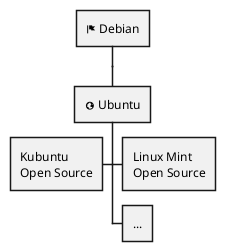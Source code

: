 @startwbs
* <&flag> Debian
** <&globe> Ubuntu
***:Linux Mint
Open Source;
***< Kubuntu\nOpen Source
*** ...
@endwbs